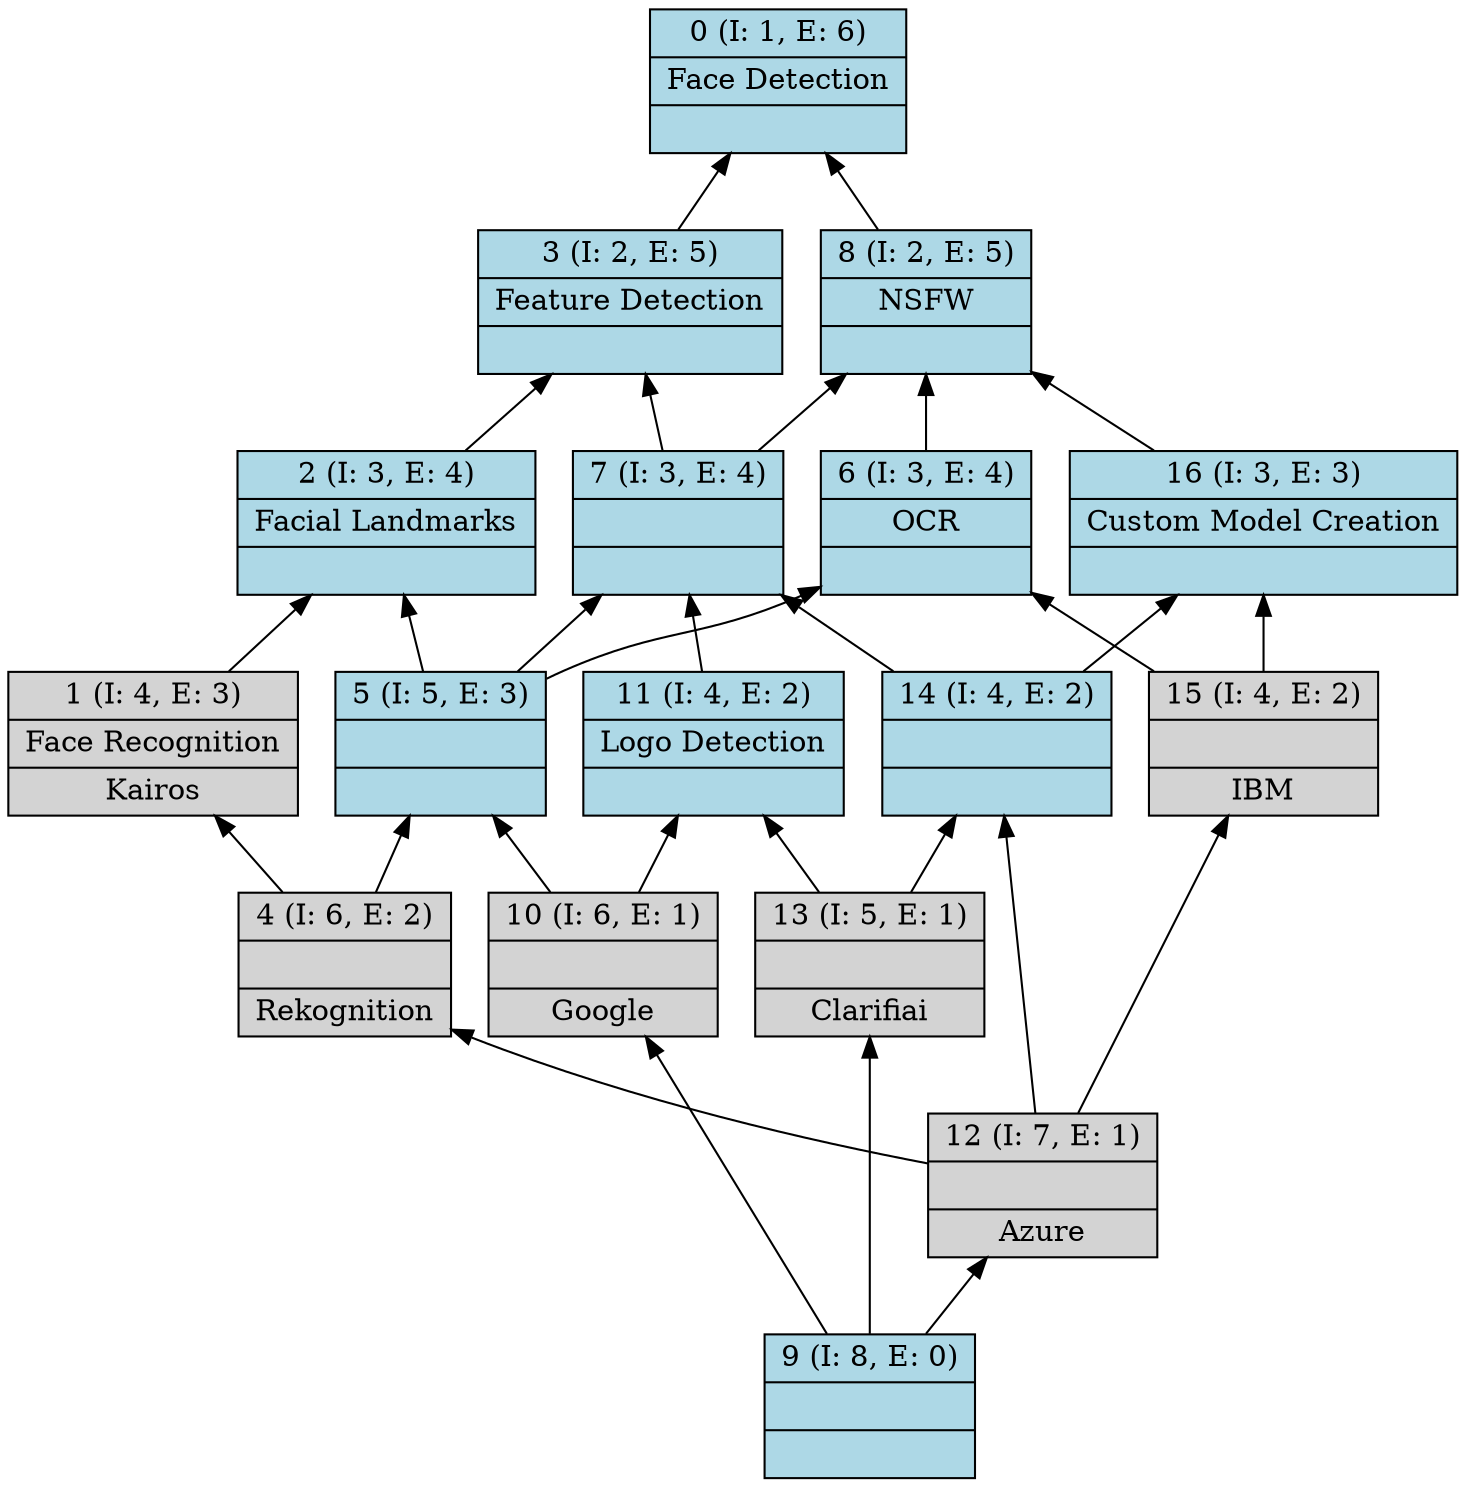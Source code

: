 digraph G { 
	rankdir=BT;
0 [shape=record,style=filled,fillcolor=lightblue,label="{0 (I: 1, E: 6)| Face Detection\n|}"];
1 [shape=record,style=filled,label="{1 (I: 4, E: 3)|Face Recognition\n|Kairos\n}"];
2 [shape=record,style=filled,fillcolor=lightblue,label="{2 (I: 3, E: 4)|Facial Landmarks\n|}"];
3 [shape=record,style=filled,fillcolor=lightblue,label="{3 (I: 2, E: 5)|Feature Detection\n|}"];
4 [shape=record,style=filled,label="{4 (I: 6, E: 2)||Rekognition\n}"];
5 [shape=record,style=filled,fillcolor=lightblue,label="{5 (I: 5, E: 3)||}"];
6 [shape=record,style=filled,fillcolor=lightblue,label="{6 (I: 3, E: 4)|OCR\n|}"];
7 [shape=record,style=filled,fillcolor=lightblue,label="{7 (I: 3, E: 4)||}"];
8 [shape=record,style=filled,fillcolor=lightblue,label="{8 (I: 2, E: 5)|NSFW\n|}"];
9 [shape=record,style=filled,fillcolor=lightblue,label="{9 (I: 8, E: 0)||}"];
10 [shape=record,style=filled,label="{10 (I: 6, E: 1)||Google\n}"];
11 [shape=record,style=filled,fillcolor=lightblue,label="{11 (I: 4, E: 2)|Logo Detection\n|}"];
12 [shape=record,style=filled,label="{12 (I: 7, E: 1)||Azure\n}"];
13 [shape=record,style=filled,label="{13 (I: 5, E: 1)||Clarifiai\n}"];
14 [shape=record,style=filled,fillcolor=lightblue,label="{14 (I: 4, E: 2)||}"];
15 [shape=record,style=filled,label="{15 (I: 4, E: 2)||IBM\n}"];
16 [shape=record,style=filled,fillcolor=lightblue,label="{16 (I: 3, E: 3)|Custom Model Creation\n|}"];
	1 -> 2
	2 -> 3
	3 -> 0
	4 -> 1
	4 -> 5
	5 -> 2
	5 -> 6
	5 -> 7
	6 -> 8
	7 -> 3
	7 -> 8
	8 -> 0
	9 -> 10
	9 -> 12
	9 -> 13
	10 -> 5
	10 -> 11
	11 -> 7
	12 -> 4
	12 -> 14
	12 -> 15
	13 -> 11
	13 -> 14
	14 -> 7
	14 -> 16
	15 -> 6
	15 -> 16
	16 -> 8
}